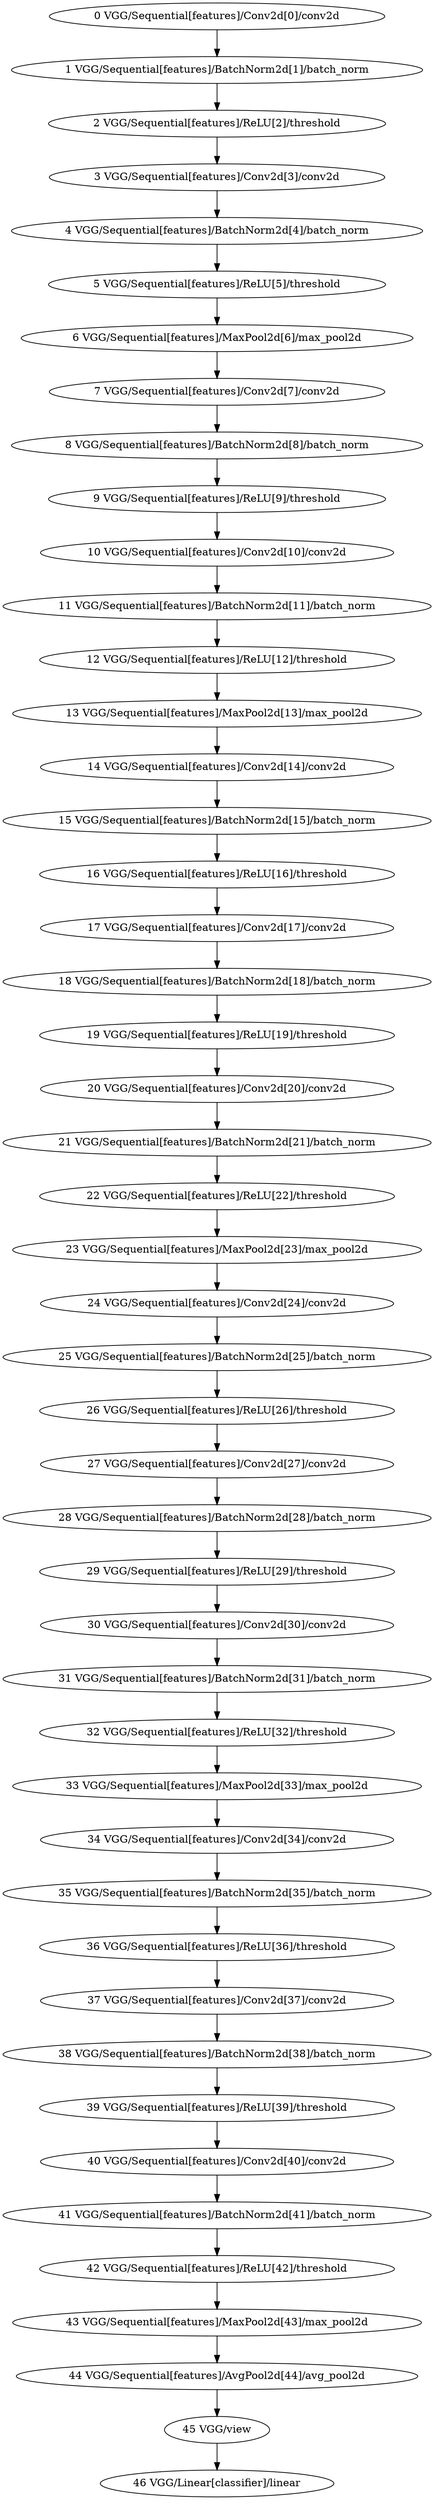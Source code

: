 strict digraph  {
"0 VGG/Sequential[features]/Conv2d[0]/conv2d" [id=0, scope="VGG/Sequential[features]/Conv2d[0]", type=conv2d];
"1 VGG/Sequential[features]/BatchNorm2d[1]/batch_norm" [id=1, scope="VGG/Sequential[features]/BatchNorm2d[1]", type=batch_norm];
"2 VGG/Sequential[features]/ReLU[2]/threshold" [id=2, scope="VGG/Sequential[features]/ReLU[2]", type=threshold];
"3 VGG/Sequential[features]/Conv2d[3]/conv2d" [id=3, scope="VGG/Sequential[features]/Conv2d[3]", type=conv2d];
"4 VGG/Sequential[features]/BatchNorm2d[4]/batch_norm" [id=4, scope="VGG/Sequential[features]/BatchNorm2d[4]", type=batch_norm];
"5 VGG/Sequential[features]/ReLU[5]/threshold" [id=5, scope="VGG/Sequential[features]/ReLU[5]", type=threshold];
"6 VGG/Sequential[features]/MaxPool2d[6]/max_pool2d" [id=6, scope="VGG/Sequential[features]/MaxPool2d[6]", type=max_pool2d];
"7 VGG/Sequential[features]/Conv2d[7]/conv2d" [id=7, scope="VGG/Sequential[features]/Conv2d[7]", type=conv2d];
"8 VGG/Sequential[features]/BatchNorm2d[8]/batch_norm" [id=8, scope="VGG/Sequential[features]/BatchNorm2d[8]", type=batch_norm];
"9 VGG/Sequential[features]/ReLU[9]/threshold" [id=9, scope="VGG/Sequential[features]/ReLU[9]", type=threshold];
"10 VGG/Sequential[features]/Conv2d[10]/conv2d" [id=10, scope="VGG/Sequential[features]/Conv2d[10]", type=conv2d];
"11 VGG/Sequential[features]/BatchNorm2d[11]/batch_norm" [id=11, scope="VGG/Sequential[features]/BatchNorm2d[11]", type=batch_norm];
"12 VGG/Sequential[features]/ReLU[12]/threshold" [id=12, scope="VGG/Sequential[features]/ReLU[12]", type=threshold];
"13 VGG/Sequential[features]/MaxPool2d[13]/max_pool2d" [id=13, scope="VGG/Sequential[features]/MaxPool2d[13]", type=max_pool2d];
"14 VGG/Sequential[features]/Conv2d[14]/conv2d" [id=14, scope="VGG/Sequential[features]/Conv2d[14]", type=conv2d];
"15 VGG/Sequential[features]/BatchNorm2d[15]/batch_norm" [id=15, scope="VGG/Sequential[features]/BatchNorm2d[15]", type=batch_norm];
"16 VGG/Sequential[features]/ReLU[16]/threshold" [id=16, scope="VGG/Sequential[features]/ReLU[16]", type=threshold];
"17 VGG/Sequential[features]/Conv2d[17]/conv2d" [id=17, scope="VGG/Sequential[features]/Conv2d[17]", type=conv2d];
"18 VGG/Sequential[features]/BatchNorm2d[18]/batch_norm" [id=18, scope="VGG/Sequential[features]/BatchNorm2d[18]", type=batch_norm];
"19 VGG/Sequential[features]/ReLU[19]/threshold" [id=19, scope="VGG/Sequential[features]/ReLU[19]", type=threshold];
"20 VGG/Sequential[features]/Conv2d[20]/conv2d" [id=20, scope="VGG/Sequential[features]/Conv2d[20]", type=conv2d];
"21 VGG/Sequential[features]/BatchNorm2d[21]/batch_norm" [id=21, scope="VGG/Sequential[features]/BatchNorm2d[21]", type=batch_norm];
"22 VGG/Sequential[features]/ReLU[22]/threshold" [id=22, scope="VGG/Sequential[features]/ReLU[22]", type=threshold];
"23 VGG/Sequential[features]/MaxPool2d[23]/max_pool2d" [id=23, scope="VGG/Sequential[features]/MaxPool2d[23]", type=max_pool2d];
"24 VGG/Sequential[features]/Conv2d[24]/conv2d" [id=24, scope="VGG/Sequential[features]/Conv2d[24]", type=conv2d];
"25 VGG/Sequential[features]/BatchNorm2d[25]/batch_norm" [id=25, scope="VGG/Sequential[features]/BatchNorm2d[25]", type=batch_norm];
"26 VGG/Sequential[features]/ReLU[26]/threshold" [id=26, scope="VGG/Sequential[features]/ReLU[26]", type=threshold];
"27 VGG/Sequential[features]/Conv2d[27]/conv2d" [id=27, scope="VGG/Sequential[features]/Conv2d[27]", type=conv2d];
"28 VGG/Sequential[features]/BatchNorm2d[28]/batch_norm" [id=28, scope="VGG/Sequential[features]/BatchNorm2d[28]", type=batch_norm];
"29 VGG/Sequential[features]/ReLU[29]/threshold" [id=29, scope="VGG/Sequential[features]/ReLU[29]", type=threshold];
"30 VGG/Sequential[features]/Conv2d[30]/conv2d" [id=30, scope="VGG/Sequential[features]/Conv2d[30]", type=conv2d];
"31 VGG/Sequential[features]/BatchNorm2d[31]/batch_norm" [id=31, scope="VGG/Sequential[features]/BatchNorm2d[31]", type=batch_norm];
"32 VGG/Sequential[features]/ReLU[32]/threshold" [id=32, scope="VGG/Sequential[features]/ReLU[32]", type=threshold];
"33 VGG/Sequential[features]/MaxPool2d[33]/max_pool2d" [id=33, scope="VGG/Sequential[features]/MaxPool2d[33]", type=max_pool2d];
"34 VGG/Sequential[features]/Conv2d[34]/conv2d" [id=34, scope="VGG/Sequential[features]/Conv2d[34]", type=conv2d];
"35 VGG/Sequential[features]/BatchNorm2d[35]/batch_norm" [id=35, scope="VGG/Sequential[features]/BatchNorm2d[35]", type=batch_norm];
"36 VGG/Sequential[features]/ReLU[36]/threshold" [id=36, scope="VGG/Sequential[features]/ReLU[36]", type=threshold];
"37 VGG/Sequential[features]/Conv2d[37]/conv2d" [id=37, scope="VGG/Sequential[features]/Conv2d[37]", type=conv2d];
"38 VGG/Sequential[features]/BatchNorm2d[38]/batch_norm" [id=38, scope="VGG/Sequential[features]/BatchNorm2d[38]", type=batch_norm];
"39 VGG/Sequential[features]/ReLU[39]/threshold" [id=39, scope="VGG/Sequential[features]/ReLU[39]", type=threshold];
"40 VGG/Sequential[features]/Conv2d[40]/conv2d" [id=40, scope="VGG/Sequential[features]/Conv2d[40]", type=conv2d];
"41 VGG/Sequential[features]/BatchNorm2d[41]/batch_norm" [id=41, scope="VGG/Sequential[features]/BatchNorm2d[41]", type=batch_norm];
"42 VGG/Sequential[features]/ReLU[42]/threshold" [id=42, scope="VGG/Sequential[features]/ReLU[42]", type=threshold];
"43 VGG/Sequential[features]/MaxPool2d[43]/max_pool2d" [id=43, scope="VGG/Sequential[features]/MaxPool2d[43]", type=max_pool2d];
"44 VGG/Sequential[features]/AvgPool2d[44]/avg_pool2d" [id=44, scope="VGG/Sequential[features]/AvgPool2d[44]", type=avg_pool2d];
"45 VGG/view" [id=45, scope=VGG, type=view];
"46 VGG/Linear[classifier]/linear" [id=46, scope="VGG/Linear[classifier]", type=linear];
"0 VGG/Sequential[features]/Conv2d[0]/conv2d" -> "1 VGG/Sequential[features]/BatchNorm2d[1]/batch_norm";
"1 VGG/Sequential[features]/BatchNorm2d[1]/batch_norm" -> "2 VGG/Sequential[features]/ReLU[2]/threshold";
"2 VGG/Sequential[features]/ReLU[2]/threshold" -> "3 VGG/Sequential[features]/Conv2d[3]/conv2d";
"3 VGG/Sequential[features]/Conv2d[3]/conv2d" -> "4 VGG/Sequential[features]/BatchNorm2d[4]/batch_norm";
"4 VGG/Sequential[features]/BatchNorm2d[4]/batch_norm" -> "5 VGG/Sequential[features]/ReLU[5]/threshold";
"5 VGG/Sequential[features]/ReLU[5]/threshold" -> "6 VGG/Sequential[features]/MaxPool2d[6]/max_pool2d";
"6 VGG/Sequential[features]/MaxPool2d[6]/max_pool2d" -> "7 VGG/Sequential[features]/Conv2d[7]/conv2d";
"7 VGG/Sequential[features]/Conv2d[7]/conv2d" -> "8 VGG/Sequential[features]/BatchNorm2d[8]/batch_norm";
"8 VGG/Sequential[features]/BatchNorm2d[8]/batch_norm" -> "9 VGG/Sequential[features]/ReLU[9]/threshold";
"9 VGG/Sequential[features]/ReLU[9]/threshold" -> "10 VGG/Sequential[features]/Conv2d[10]/conv2d";
"10 VGG/Sequential[features]/Conv2d[10]/conv2d" -> "11 VGG/Sequential[features]/BatchNorm2d[11]/batch_norm";
"11 VGG/Sequential[features]/BatchNorm2d[11]/batch_norm" -> "12 VGG/Sequential[features]/ReLU[12]/threshold";
"12 VGG/Sequential[features]/ReLU[12]/threshold" -> "13 VGG/Sequential[features]/MaxPool2d[13]/max_pool2d";
"13 VGG/Sequential[features]/MaxPool2d[13]/max_pool2d" -> "14 VGG/Sequential[features]/Conv2d[14]/conv2d";
"14 VGG/Sequential[features]/Conv2d[14]/conv2d" -> "15 VGG/Sequential[features]/BatchNorm2d[15]/batch_norm";
"15 VGG/Sequential[features]/BatchNorm2d[15]/batch_norm" -> "16 VGG/Sequential[features]/ReLU[16]/threshold";
"16 VGG/Sequential[features]/ReLU[16]/threshold" -> "17 VGG/Sequential[features]/Conv2d[17]/conv2d";
"17 VGG/Sequential[features]/Conv2d[17]/conv2d" -> "18 VGG/Sequential[features]/BatchNorm2d[18]/batch_norm";
"18 VGG/Sequential[features]/BatchNorm2d[18]/batch_norm" -> "19 VGG/Sequential[features]/ReLU[19]/threshold";
"19 VGG/Sequential[features]/ReLU[19]/threshold" -> "20 VGG/Sequential[features]/Conv2d[20]/conv2d";
"20 VGG/Sequential[features]/Conv2d[20]/conv2d" -> "21 VGG/Sequential[features]/BatchNorm2d[21]/batch_norm";
"21 VGG/Sequential[features]/BatchNorm2d[21]/batch_norm" -> "22 VGG/Sequential[features]/ReLU[22]/threshold";
"22 VGG/Sequential[features]/ReLU[22]/threshold" -> "23 VGG/Sequential[features]/MaxPool2d[23]/max_pool2d";
"23 VGG/Sequential[features]/MaxPool2d[23]/max_pool2d" -> "24 VGG/Sequential[features]/Conv2d[24]/conv2d";
"24 VGG/Sequential[features]/Conv2d[24]/conv2d" -> "25 VGG/Sequential[features]/BatchNorm2d[25]/batch_norm";
"25 VGG/Sequential[features]/BatchNorm2d[25]/batch_norm" -> "26 VGG/Sequential[features]/ReLU[26]/threshold";
"26 VGG/Sequential[features]/ReLU[26]/threshold" -> "27 VGG/Sequential[features]/Conv2d[27]/conv2d";
"27 VGG/Sequential[features]/Conv2d[27]/conv2d" -> "28 VGG/Sequential[features]/BatchNorm2d[28]/batch_norm";
"28 VGG/Sequential[features]/BatchNorm2d[28]/batch_norm" -> "29 VGG/Sequential[features]/ReLU[29]/threshold";
"29 VGG/Sequential[features]/ReLU[29]/threshold" -> "30 VGG/Sequential[features]/Conv2d[30]/conv2d";
"30 VGG/Sequential[features]/Conv2d[30]/conv2d" -> "31 VGG/Sequential[features]/BatchNorm2d[31]/batch_norm";
"31 VGG/Sequential[features]/BatchNorm2d[31]/batch_norm" -> "32 VGG/Sequential[features]/ReLU[32]/threshold";
"32 VGG/Sequential[features]/ReLU[32]/threshold" -> "33 VGG/Sequential[features]/MaxPool2d[33]/max_pool2d";
"33 VGG/Sequential[features]/MaxPool2d[33]/max_pool2d" -> "34 VGG/Sequential[features]/Conv2d[34]/conv2d";
"34 VGG/Sequential[features]/Conv2d[34]/conv2d" -> "35 VGG/Sequential[features]/BatchNorm2d[35]/batch_norm";
"35 VGG/Sequential[features]/BatchNorm2d[35]/batch_norm" -> "36 VGG/Sequential[features]/ReLU[36]/threshold";
"36 VGG/Sequential[features]/ReLU[36]/threshold" -> "37 VGG/Sequential[features]/Conv2d[37]/conv2d";
"37 VGG/Sequential[features]/Conv2d[37]/conv2d" -> "38 VGG/Sequential[features]/BatchNorm2d[38]/batch_norm";
"38 VGG/Sequential[features]/BatchNorm2d[38]/batch_norm" -> "39 VGG/Sequential[features]/ReLU[39]/threshold";
"39 VGG/Sequential[features]/ReLU[39]/threshold" -> "40 VGG/Sequential[features]/Conv2d[40]/conv2d";
"40 VGG/Sequential[features]/Conv2d[40]/conv2d" -> "41 VGG/Sequential[features]/BatchNorm2d[41]/batch_norm";
"41 VGG/Sequential[features]/BatchNorm2d[41]/batch_norm" -> "42 VGG/Sequential[features]/ReLU[42]/threshold";
"42 VGG/Sequential[features]/ReLU[42]/threshold" -> "43 VGG/Sequential[features]/MaxPool2d[43]/max_pool2d";
"43 VGG/Sequential[features]/MaxPool2d[43]/max_pool2d" -> "44 VGG/Sequential[features]/AvgPool2d[44]/avg_pool2d";
"44 VGG/Sequential[features]/AvgPool2d[44]/avg_pool2d" -> "45 VGG/view";
"45 VGG/view" -> "46 VGG/Linear[classifier]/linear";
}
